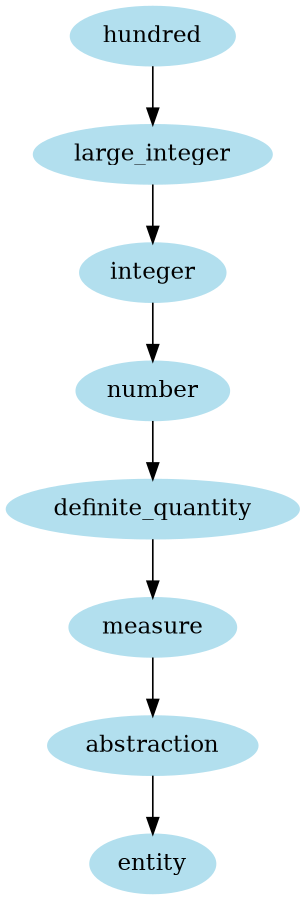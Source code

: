 digraph unix {
	node [color=lightblue2 style=filled]
	size="6,6"
	hundred -> large_integer
	large_integer -> integer
	integer -> number
	number -> definite_quantity
	definite_quantity -> measure
	measure -> abstraction
	abstraction -> entity
}
